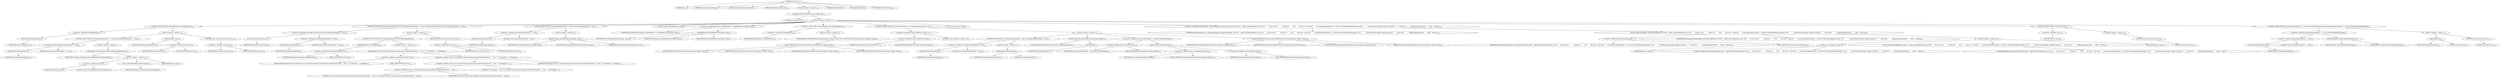 digraph "process" {  
"305" [label = <(METHOD,process)<SUB>139</SUB>> ]
"39" [label = <(PARAM,this)<SUB>139</SUB>> ]
"306" [label = <(PARAM,final Exchange exchange)<SUB>139</SUB>> ]
"307" [label = <(PARAM,final AsyncCallback callback)<SUB>139</SUB>> ]
"308" [label = <(PARAM,final RedeliveryData data)<SUB>139</SUB>> ]
"309" [label = <(BLOCK,&lt;empty&gt;,&lt;empty&gt;)<SUB>139</SUB>> ]
"310" [label = <(CONTROL_STRUCTURE,while (true),while (true))<SUB>141</SUB>> ]
"311" [label = <(LITERAL,true,while (true))<SUB>141</SUB>> ]
"312" [label = <(BLOCK,&lt;empty&gt;,&lt;empty&gt;)<SUB>141</SUB>> ]
"313" [label = <(CONTROL_STRUCTURE,if (!isRunAllowed()),if (!isRunAllowed()))<SUB>143</SUB>> ]
"314" [label = <(&lt;operator&gt;.logicalNot,!isRunAllowed())<SUB>143</SUB>> ]
"315" [label = <(isRunAllowed,isRunAllowed())<SUB>143</SUB>> ]
"38" [label = <(IDENTIFIER,this,isRunAllowed())<SUB>143</SUB>> ]
"316" [label = <(BLOCK,&lt;empty&gt;,&lt;empty&gt;)<SUB>143</SUB>> ]
"317" [label = <(CONTROL_STRUCTURE,if (exchange.getException() == null),if (exchange.getException() == null))<SUB>144</SUB>> ]
"318" [label = <(&lt;operator&gt;.equals,exchange.getException() == null)<SUB>144</SUB>> ]
"319" [label = <(getException,getException())<SUB>144</SUB>> ]
"320" [label = <(IDENTIFIER,exchange,getException())<SUB>144</SUB>> ]
"321" [label = <(LITERAL,null,exchange.getException() == null)<SUB>144</SUB>> ]
"322" [label = <(BLOCK,&lt;empty&gt;,&lt;empty&gt;)<SUB>144</SUB>> ]
"323" [label = <(setException,setException(new RejectedExecutionException()))<SUB>145</SUB>> ]
"324" [label = <(IDENTIFIER,exchange,setException(new RejectedExecutionException()))<SUB>145</SUB>> ]
"325" [label = <(BLOCK,&lt;empty&gt;,&lt;empty&gt;)<SUB>145</SUB>> ]
"326" [label = <(&lt;operator&gt;.assignment,&lt;empty&gt;)> ]
"327" [label = <(IDENTIFIER,$obj4,&lt;empty&gt;)> ]
"328" [label = <(&lt;operator&gt;.alloc,new RejectedExecutionException())<SUB>145</SUB>> ]
"329" [label = <(&lt;init&gt;,new RejectedExecutionException())<SUB>145</SUB>> ]
"330" [label = <(IDENTIFIER,$obj4,new RejectedExecutionException())> ]
"331" [label = <(IDENTIFIER,$obj4,&lt;empty&gt;)> ]
"332" [label = <(done,done(data.sync))<SUB>147</SUB>> ]
"333" [label = <(IDENTIFIER,callback,done(data.sync))<SUB>147</SUB>> ]
"334" [label = <(&lt;operator&gt;.fieldAccess,data.sync)<SUB>147</SUB>> ]
"335" [label = <(IDENTIFIER,data,done(data.sync))<SUB>147</SUB>> ]
"336" [label = <(FIELD_IDENTIFIER,sync,sync)<SUB>147</SUB>> ]
"337" [label = <(RETURN,return data.sync;,return data.sync;)<SUB>148</SUB>> ]
"338" [label = <(&lt;operator&gt;.fieldAccess,data.sync)<SUB>148</SUB>> ]
"339" [label = <(IDENTIFIER,data,return data.sync;)<SUB>148</SUB>> ]
"340" [label = <(FIELD_IDENTIFIER,sync,sync)<SUB>148</SUB>> ]
"341" [label = <(CONTROL_STRUCTURE,if (exchange.isTransacted() &amp;&amp; exchange.getException() != null),if (exchange.isTransacted() &amp;&amp; exchange.getException() != null))<SUB>153</SUB>> ]
"342" [label = <(&lt;operator&gt;.logicalAnd,exchange.isTransacted() &amp;&amp; exchange.getException() != null)<SUB>153</SUB>> ]
"343" [label = <(isTransacted,isTransacted())<SUB>153</SUB>> ]
"344" [label = <(IDENTIFIER,exchange,isTransacted())<SUB>153</SUB>> ]
"345" [label = <(&lt;operator&gt;.notEquals,exchange.getException() != null)<SUB>153</SUB>> ]
"346" [label = <(getException,getException())<SUB>153</SUB>> ]
"347" [label = <(IDENTIFIER,exchange,getException())<SUB>153</SUB>> ]
"348" [label = <(LITERAL,null,exchange.getException() != null)<SUB>153</SUB>> ]
"349" [label = <(BLOCK,&lt;empty&gt;,&lt;empty&gt;)<SUB>153</SUB>> ]
"350" [label = <(CONTROL_STRUCTURE,if (LOG.isDebugEnabled()),if (LOG.isDebugEnabled()))<SUB>154</SUB>> ]
"351" [label = <(isDebugEnabled,isDebugEnabled())<SUB>154</SUB>> ]
"352" [label = <(&lt;operator&gt;.fieldAccess,DeadLetterChannel.LOG)<SUB>154</SUB>> ]
"353" [label = <(IDENTIFIER,DeadLetterChannel,isDebugEnabled())<SUB>154</SUB>> ]
"354" [label = <(FIELD_IDENTIFIER,LOG,LOG)<SUB>154</SUB>> ]
"355" [label = <(BLOCK,&lt;empty&gt;,&lt;empty&gt;)<SUB>154</SUB>> ]
"356" [label = <(debug,debug(&quot;This is a transacted exchange, bypassing this DeadLetterChannel: &quot; + this + &quot; for exchange: &quot; + exchange))<SUB>155</SUB>> ]
"357" [label = <(&lt;operator&gt;.fieldAccess,DeadLetterChannel.LOG)<SUB>155</SUB>> ]
"358" [label = <(IDENTIFIER,DeadLetterChannel,debug(&quot;This is a transacted exchange, bypassing this DeadLetterChannel: &quot; + this + &quot; for exchange: &quot; + exchange))<SUB>155</SUB>> ]
"359" [label = <(FIELD_IDENTIFIER,LOG,LOG)<SUB>155</SUB>> ]
"360" [label = <(&lt;operator&gt;.addition,&quot;This is a transacted exchange, bypassing this DeadLetterChannel: &quot; + this + &quot; for exchange: &quot; + exchange)<SUB>155</SUB>> ]
"361" [label = <(&lt;operator&gt;.addition,&quot;This is a transacted exchange, bypassing this DeadLetterChannel: &quot; + this + &quot; for exchange: &quot;)<SUB>155</SUB>> ]
"362" [label = <(&lt;operator&gt;.addition,&quot;This is a transacted exchange, bypassing this DeadLetterChannel: &quot; + this)<SUB>155</SUB>> ]
"363" [label = <(LITERAL,&quot;This is a transacted exchange, bypassing this DeadLetterChannel: &quot;,&quot;This is a transacted exchange, bypassing this DeadLetterChannel: &quot; + this)<SUB>155</SUB>> ]
"40" [label = <(IDENTIFIER,this,&quot;This is a transacted exchange, bypassing this DeadLetterChannel: &quot; + this)<SUB>155</SUB>> ]
"364" [label = <(LITERAL,&quot; for exchange: &quot;,&quot;This is a transacted exchange, bypassing this DeadLetterChannel: &quot; + this + &quot; for exchange: &quot;)<SUB>155</SUB>> ]
"365" [label = <(IDENTIFIER,exchange,&quot;This is a transacted exchange, bypassing this DeadLetterChannel: &quot; + this + &quot; for exchange: &quot; + exchange)<SUB>155</SUB>> ]
"366" [label = <(RETURN,return data.sync;,return data.sync;)<SUB>157</SUB>> ]
"367" [label = <(&lt;operator&gt;.fieldAccess,data.sync)<SUB>157</SUB>> ]
"368" [label = <(IDENTIFIER,data,return data.sync;)<SUB>157</SUB>> ]
"369" [label = <(FIELD_IDENTIFIER,sync,sync)<SUB>157</SUB>> ]
"370" [label = <(CONTROL_STRUCTURE,if (exchange.getException() != null),if (exchange.getException() != null))<SUB>161</SUB>> ]
"371" [label = <(&lt;operator&gt;.notEquals,exchange.getException() != null)<SUB>161</SUB>> ]
"372" [label = <(getException,getException())<SUB>161</SUB>> ]
"373" [label = <(IDENTIFIER,exchange,getException())<SUB>161</SUB>> ]
"374" [label = <(LITERAL,null,exchange.getException() != null)<SUB>161</SUB>> ]
"375" [label = <(BLOCK,&lt;empty&gt;,&lt;empty&gt;)<SUB>161</SUB>> ]
"376" [label = <(handleException,handleException(exchange, data))<SUB>162</SUB>> ]
"41" [label = <(IDENTIFIER,this,handleException(exchange, data))<SUB>162</SUB>> ]
"377" [label = <(IDENTIFIER,exchange,handleException(exchange, data))<SUB>162</SUB>> ]
"378" [label = <(IDENTIFIER,data,handleException(exchange, data))<SUB>162</SUB>> ]
"379" [label = <(LOCAL,boolean shouldRedeliver: boolean)> ]
"380" [label = <(&lt;operator&gt;.assignment,boolean shouldRedeliver = shouldRedeliver(exchange, data))<SUB>166</SUB>> ]
"381" [label = <(IDENTIFIER,shouldRedeliver,boolean shouldRedeliver = shouldRedeliver(exchange, data))<SUB>166</SUB>> ]
"382" [label = <(shouldRedeliver,shouldRedeliver(exchange, data))<SUB>166</SUB>> ]
"42" [label = <(IDENTIFIER,this,shouldRedeliver(exchange, data))<SUB>166</SUB>> ]
"383" [label = <(IDENTIFIER,exchange,shouldRedeliver(exchange, data))<SUB>166</SUB>> ]
"384" [label = <(IDENTIFIER,data,shouldRedeliver(exchange, data))<SUB>166</SUB>> ]
"385" [label = <(CONTROL_STRUCTURE,if (!shouldRedeliver),if (!shouldRedeliver))<SUB>167</SUB>> ]
"386" [label = <(&lt;operator&gt;.logicalNot,!shouldRedeliver)<SUB>167</SUB>> ]
"387" [label = <(IDENTIFIER,shouldRedeliver,!shouldRedeliver)<SUB>167</SUB>> ]
"388" [label = <(BLOCK,&lt;empty&gt;,&lt;empty&gt;)<SUB>167</SUB>> ]
"389" [label = <(RETURN,return deliverToFaultProcessor(exchange, callback, data);,return deliverToFaultProcessor(exchange, callback, data);)<SUB>168</SUB>> ]
"390" [label = <(deliverToFaultProcessor,deliverToFaultProcessor(exchange, callback, data))<SUB>168</SUB>> ]
"43" [label = <(IDENTIFIER,this,deliverToFaultProcessor(exchange, callback, data))<SUB>168</SUB>> ]
"391" [label = <(IDENTIFIER,exchange,deliverToFaultProcessor(exchange, callback, data))<SUB>168</SUB>> ]
"392" [label = <(IDENTIFIER,callback,deliverToFaultProcessor(exchange, callback, data))<SUB>168</SUB>> ]
"393" [label = <(IDENTIFIER,data,deliverToFaultProcessor(exchange, callback, data))<SUB>168</SUB>> ]
"394" [label = <(CONTROL_STRUCTURE,if (data.redeliveryCounter &gt; 0),if (data.redeliveryCounter &gt; 0))<SUB>172</SUB>> ]
"395" [label = <(&lt;operator&gt;.greaterThan,data.redeliveryCounter &gt; 0)<SUB>172</SUB>> ]
"396" [label = <(&lt;operator&gt;.fieldAccess,data.redeliveryCounter)<SUB>172</SUB>> ]
"397" [label = <(IDENTIFIER,data,data.redeliveryCounter &gt; 0)<SUB>172</SUB>> ]
"398" [label = <(FIELD_IDENTIFIER,redeliveryCounter,redeliveryCounter)<SUB>172</SUB>> ]
"399" [label = <(LITERAL,0,data.redeliveryCounter &gt; 0)<SUB>172</SUB>> ]
"400" [label = <(BLOCK,&lt;empty&gt;,&lt;empty&gt;)<SUB>172</SUB>> ]
"401" [label = <(CONTROL_STRUCTURE,if (exchange.getException() != null),if (exchange.getException() != null))<SUB>174</SUB>> ]
"402" [label = <(&lt;operator&gt;.notEquals,exchange.getException() != null)<SUB>174</SUB>> ]
"403" [label = <(getException,getException())<SUB>174</SUB>> ]
"404" [label = <(IDENTIFIER,exchange,getException())<SUB>174</SUB>> ]
"405" [label = <(LITERAL,null,exchange.getException() != null)<SUB>174</SUB>> ]
"406" [label = <(BLOCK,&lt;empty&gt;,&lt;empty&gt;)<SUB>174</SUB>> ]
"407" [label = <(setException,setException(null))<SUB>175</SUB>> ]
"408" [label = <(IDENTIFIER,exchange,setException(null))<SUB>175</SUB>> ]
"409" [label = <(LITERAL,null,setException(null))<SUB>175</SUB>> ]
"410" [label = <(resetStreamCache,resetStreamCache(exchange.getIn()))<SUB>179</SUB>> ]
"411" [label = <(IDENTIFIER,MessageHelper,resetStreamCache(exchange.getIn()))<SUB>179</SUB>> ]
"412" [label = <(getIn,getIn())<SUB>179</SUB>> ]
"413" [label = <(IDENTIFIER,exchange,getIn())<SUB>179</SUB>> ]
"414" [label = <(&lt;operator&gt;.assignment,data.redeliveryDelay = sleep(data.redeliveryDelay))<SUB>182</SUB>> ]
"415" [label = <(&lt;operator&gt;.fieldAccess,data.redeliveryDelay)<SUB>182</SUB>> ]
"416" [label = <(IDENTIFIER,data,data.redeliveryDelay = sleep(data.redeliveryDelay))<SUB>182</SUB>> ]
"417" [label = <(FIELD_IDENTIFIER,redeliveryDelay,redeliveryDelay)<SUB>182</SUB>> ]
"418" [label = <(sleep,sleep(data.redeliveryDelay))<SUB>182</SUB>> ]
"419" [label = <(&lt;operator&gt;.fieldAccess,data.currentRedeliveryPolicy)<SUB>182</SUB>> ]
"420" [label = <(IDENTIFIER,data,sleep(data.redeliveryDelay))<SUB>182</SUB>> ]
"421" [label = <(FIELD_IDENTIFIER,currentRedeliveryPolicy,currentRedeliveryPolicy)<SUB>182</SUB>> ]
"422" [label = <(&lt;operator&gt;.fieldAccess,data.redeliveryDelay)<SUB>182</SUB>> ]
"423" [label = <(IDENTIFIER,data,sleep(data.redeliveryDelay))<SUB>182</SUB>> ]
"424" [label = <(FIELD_IDENTIFIER,redeliveryDelay,redeliveryDelay)<SUB>182</SUB>> ]
"425" [label = <(deliverToRedeliveryProcessor,deliverToRedeliveryProcessor(exchange, callback, data))<SUB>185</SUB>> ]
"44" [label = <(IDENTIFIER,this,deliverToRedeliveryProcessor(exchange, callback, data))<SUB>185</SUB>> ]
"426" [label = <(IDENTIFIER,exchange,deliverToRedeliveryProcessor(exchange, callback, data))<SUB>185</SUB>> ]
"427" [label = <(IDENTIFIER,callback,deliverToRedeliveryProcessor(exchange, callback, data))<SUB>185</SUB>> ]
"428" [label = <(IDENTIFIER,data,deliverToRedeliveryProcessor(exchange, callback, data))<SUB>185</SUB>> ]
"429" [label = <(LOCAL,boolean sync: boolean)> ]
"430" [label = <(&lt;operator&gt;.assignment,boolean sync = process(exchange, new AsyncCallback() {\012\012    public void done(boolean sync) {\012        if (sync) {\012            return;\012        }\012        data.sync = false;\012        if (exchange.getException() != null &amp;&amp; !isFailureHandled(exchange)) {\012            asyncProcess(exchange, callback, data);\012        } else {\012            callback.done(sync);\012        }\012    }\012}))<SUB>189</SUB>> ]
"431" [label = <(IDENTIFIER,sync,boolean sync = process(exchange, new AsyncCallback() {\012\012    public void done(boolean sync) {\012        if (sync) {\012            return;\012        }\012        data.sync = false;\012        if (exchange.getException() != null &amp;&amp; !isFailureHandled(exchange)) {\012            asyncProcess(exchange, callback, data);\012        } else {\012            callback.done(sync);\012        }\012    }\012}))<SUB>189</SUB>> ]
"432" [label = <(process,process(exchange, new AsyncCallback() {\012\012    public void done(boolean sync) {\012        if (sync) {\012            return;\012        }\012        data.sync = false;\012        if (exchange.getException() != null &amp;&amp; !isFailureHandled(exchange)) {\012            asyncProcess(exchange, callback, data);\012        } else {\012            callback.done(sync);\012        }\012    }\012}))<SUB>189</SUB>> ]
"433" [label = <(&lt;operator&gt;.fieldAccess,this.outputAsync)<SUB>189</SUB>> ]
"434" [label = <(IDENTIFIER,this,process(exchange, new AsyncCallback() {\012\012    public void done(boolean sync) {\012        if (sync) {\012            return;\012        }\012        data.sync = false;\012        if (exchange.getException() != null &amp;&amp; !isFailureHandled(exchange)) {\012            asyncProcess(exchange, callback, data);\012        } else {\012            callback.done(sync);\012        }\012    }\012}))<SUB>189</SUB>> ]
"435" [label = <(FIELD_IDENTIFIER,outputAsync,outputAsync)<SUB>189</SUB>> ]
"436" [label = <(IDENTIFIER,exchange,process(exchange, new AsyncCallback() {\012\012    public void done(boolean sync) {\012        if (sync) {\012            return;\012        }\012        data.sync = false;\012        if (exchange.getException() != null &amp;&amp; !isFailureHandled(exchange)) {\012            asyncProcess(exchange, callback, data);\012        } else {\012            callback.done(sync);\012        }\012    }\012}))<SUB>189</SUB>> ]
"437" [label = <(BLOCK,&lt;empty&gt;,&lt;empty&gt;)<SUB>189</SUB>> ]
"438" [label = <(&lt;operator&gt;.assignment,&lt;empty&gt;)> ]
"439" [label = <(IDENTIFIER,$obj5,&lt;empty&gt;)> ]
"440" [label = <(&lt;operator&gt;.alloc,new AsyncCallback() {\012\012    public void done(boolean sync) {\012        if (sync) {\012            return;\012        }\012        data.sync = false;\012        if (exchange.getException() != null &amp;&amp; !isFailureHandled(exchange)) {\012            asyncProcess(exchange, callback, data);\012        } else {\012            callback.done(sync);\012        }\012    }\012})<SUB>189</SUB>> ]
"441" [label = <(&lt;init&gt;,new AsyncCallback() {\012\012    public void done(boolean sync) {\012        if (sync) {\012            return;\012        }\012        data.sync = false;\012        if (exchange.getException() != null &amp;&amp; !isFailureHandled(exchange)) {\012            asyncProcess(exchange, callback, data);\012        } else {\012            callback.done(sync);\012        }\012    }\012})<SUB>189</SUB>> ]
"442" [label = <(IDENTIFIER,$obj5,new AsyncCallback() {\012\012    public void done(boolean sync) {\012        if (sync) {\012            return;\012        }\012        data.sync = false;\012        if (exchange.getException() != null &amp;&amp; !isFailureHandled(exchange)) {\012            asyncProcess(exchange, callback, data);\012        } else {\012            callback.done(sync);\012        }\012    }\012})> ]
"443" [label = <(IDENTIFIER,$obj5,&lt;empty&gt;)> ]
"444" [label = <(CONTROL_STRUCTURE,if (!sync),if (!sync))<SUB>206</SUB>> ]
"445" [label = <(&lt;operator&gt;.logicalNot,!sync)<SUB>206</SUB>> ]
"446" [label = <(IDENTIFIER,sync,!sync)<SUB>206</SUB>> ]
"447" [label = <(BLOCK,&lt;empty&gt;,&lt;empty&gt;)<SUB>206</SUB>> ]
"448" [label = <(RETURN,return false;,return false;)<SUB>208</SUB>> ]
"449" [label = <(LITERAL,false,return false;)<SUB>208</SUB>> ]
"450" [label = <(CONTROL_STRUCTURE,if (exchange.getException() == null || isFailureHandled(exchange)),if (exchange.getException() == null || isFailureHandled(exchange)))<SUB>210</SUB>> ]
"451" [label = <(&lt;operator&gt;.logicalOr,exchange.getException() == null || isFailureHandled(exchange))<SUB>210</SUB>> ]
"452" [label = <(&lt;operator&gt;.equals,exchange.getException() == null)<SUB>210</SUB>> ]
"453" [label = <(getException,getException())<SUB>210</SUB>> ]
"454" [label = <(IDENTIFIER,exchange,getException())<SUB>210</SUB>> ]
"455" [label = <(LITERAL,null,exchange.getException() == null)<SUB>210</SUB>> ]
"456" [label = <(isFailureHandled,isFailureHandled(exchange))<SUB>210</SUB>> ]
"45" [label = <(IDENTIFIER,this,isFailureHandled(exchange))<SUB>210</SUB>> ]
"457" [label = <(IDENTIFIER,exchange,isFailureHandled(exchange))<SUB>210</SUB>> ]
"458" [label = <(BLOCK,&lt;empty&gt;,&lt;empty&gt;)<SUB>210</SUB>> ]
"459" [label = <(done,done(true))<SUB>212</SUB>> ]
"460" [label = <(IDENTIFIER,callback,done(true))<SUB>212</SUB>> ]
"461" [label = <(LITERAL,true,done(true))<SUB>212</SUB>> ]
"462" [label = <(RETURN,return true;,return true;)<SUB>213</SUB>> ]
"463" [label = <(LITERAL,true,return true;)<SUB>213</SUB>> ]
"464" [label = <(MODIFIER,PROTECTED)> ]
"465" [label = <(MODIFIER,VIRTUAL)> ]
"466" [label = <(METHOD_RETURN,boolean)<SUB>139</SUB>> ]
  "305" -> "39" 
  "305" -> "306" 
  "305" -> "307" 
  "305" -> "308" 
  "305" -> "309" 
  "305" -> "464" 
  "305" -> "465" 
  "305" -> "466" 
  "309" -> "310" 
  "310" -> "311" 
  "310" -> "312" 
  "312" -> "313" 
  "312" -> "341" 
  "312" -> "370" 
  "312" -> "379" 
  "312" -> "380" 
  "312" -> "385" 
  "312" -> "394" 
  "312" -> "429" 
  "312" -> "430" 
  "312" -> "444" 
  "312" -> "450" 
  "313" -> "314" 
  "313" -> "316" 
  "314" -> "315" 
  "315" -> "38" 
  "316" -> "317" 
  "316" -> "332" 
  "316" -> "337" 
  "317" -> "318" 
  "317" -> "322" 
  "318" -> "319" 
  "318" -> "321" 
  "319" -> "320" 
  "322" -> "323" 
  "323" -> "324" 
  "323" -> "325" 
  "325" -> "326" 
  "325" -> "329" 
  "325" -> "331" 
  "326" -> "327" 
  "326" -> "328" 
  "329" -> "330" 
  "332" -> "333" 
  "332" -> "334" 
  "334" -> "335" 
  "334" -> "336" 
  "337" -> "338" 
  "338" -> "339" 
  "338" -> "340" 
  "341" -> "342" 
  "341" -> "349" 
  "342" -> "343" 
  "342" -> "345" 
  "343" -> "344" 
  "345" -> "346" 
  "345" -> "348" 
  "346" -> "347" 
  "349" -> "350" 
  "349" -> "366" 
  "350" -> "351" 
  "350" -> "355" 
  "351" -> "352" 
  "352" -> "353" 
  "352" -> "354" 
  "355" -> "356" 
  "356" -> "357" 
  "356" -> "360" 
  "357" -> "358" 
  "357" -> "359" 
  "360" -> "361" 
  "360" -> "365" 
  "361" -> "362" 
  "361" -> "364" 
  "362" -> "363" 
  "362" -> "40" 
  "366" -> "367" 
  "367" -> "368" 
  "367" -> "369" 
  "370" -> "371" 
  "370" -> "375" 
  "371" -> "372" 
  "371" -> "374" 
  "372" -> "373" 
  "375" -> "376" 
  "376" -> "41" 
  "376" -> "377" 
  "376" -> "378" 
  "380" -> "381" 
  "380" -> "382" 
  "382" -> "42" 
  "382" -> "383" 
  "382" -> "384" 
  "385" -> "386" 
  "385" -> "388" 
  "386" -> "387" 
  "388" -> "389" 
  "389" -> "390" 
  "390" -> "43" 
  "390" -> "391" 
  "390" -> "392" 
  "390" -> "393" 
  "394" -> "395" 
  "394" -> "400" 
  "395" -> "396" 
  "395" -> "399" 
  "396" -> "397" 
  "396" -> "398" 
  "400" -> "401" 
  "400" -> "410" 
  "400" -> "414" 
  "400" -> "425" 
  "401" -> "402" 
  "401" -> "406" 
  "402" -> "403" 
  "402" -> "405" 
  "403" -> "404" 
  "406" -> "407" 
  "407" -> "408" 
  "407" -> "409" 
  "410" -> "411" 
  "410" -> "412" 
  "412" -> "413" 
  "414" -> "415" 
  "414" -> "418" 
  "415" -> "416" 
  "415" -> "417" 
  "418" -> "419" 
  "418" -> "422" 
  "419" -> "420" 
  "419" -> "421" 
  "422" -> "423" 
  "422" -> "424" 
  "425" -> "44" 
  "425" -> "426" 
  "425" -> "427" 
  "425" -> "428" 
  "430" -> "431" 
  "430" -> "432" 
  "432" -> "433" 
  "432" -> "436" 
  "432" -> "437" 
  "433" -> "434" 
  "433" -> "435" 
  "437" -> "438" 
  "437" -> "441" 
  "437" -> "443" 
  "438" -> "439" 
  "438" -> "440" 
  "441" -> "442" 
  "444" -> "445" 
  "444" -> "447" 
  "445" -> "446" 
  "447" -> "448" 
  "448" -> "449" 
  "450" -> "451" 
  "450" -> "458" 
  "451" -> "452" 
  "451" -> "456" 
  "452" -> "453" 
  "452" -> "455" 
  "453" -> "454" 
  "456" -> "45" 
  "456" -> "457" 
  "458" -> "459" 
  "458" -> "462" 
  "459" -> "460" 
  "459" -> "461" 
  "462" -> "463" 
}
